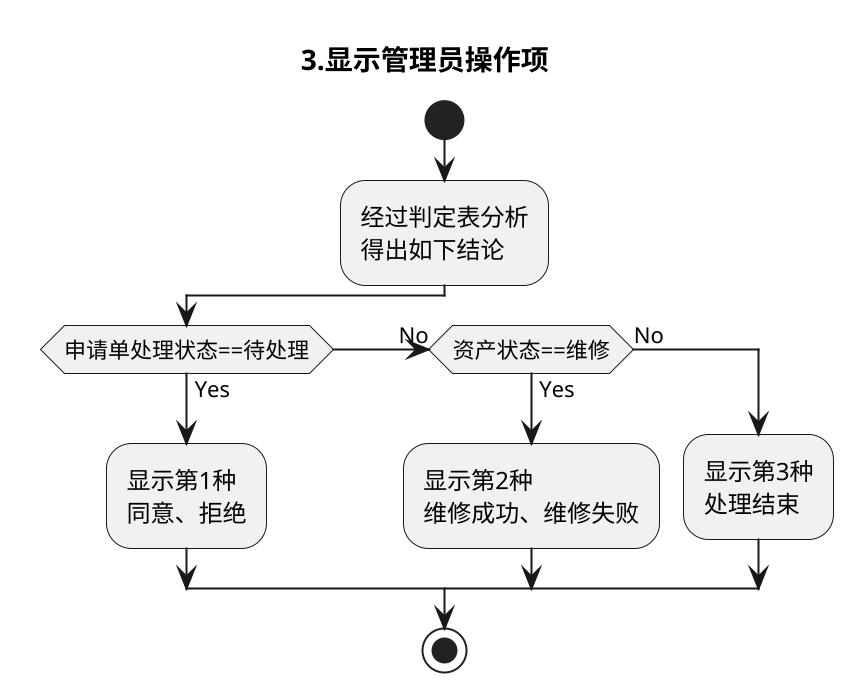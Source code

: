 @startuml
scale 2
title 3.显示管理员操作项
start
:经过判定表分析
得出如下结论;
if (申请单处理状态==待处理) then (Yes)
:显示第1种
同意、拒绝;
(No) elseif (资产状态==维修) then (Yes)
:显示第2种
维修成功、维修失败;
else (No)
:显示第3种
处理结束;
endif
stop
@enduml
